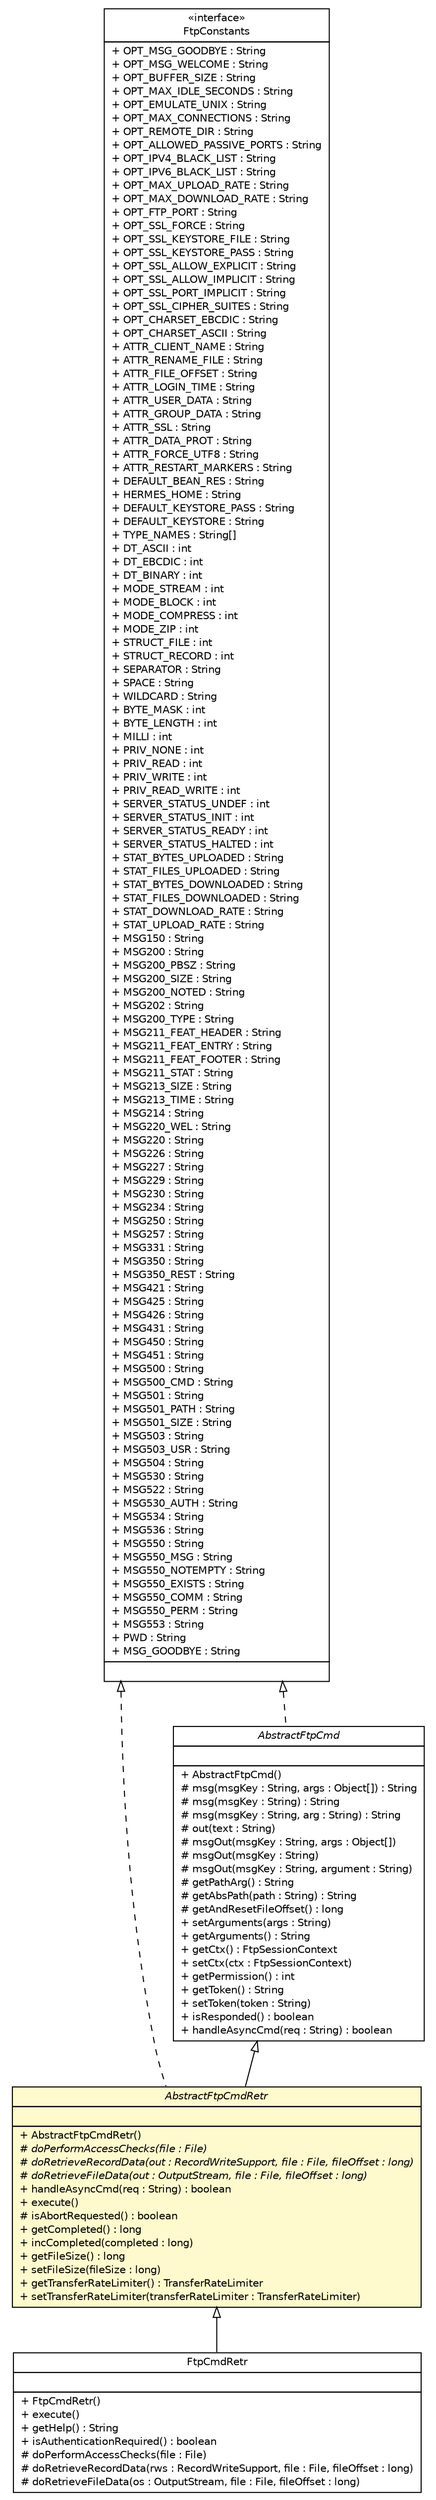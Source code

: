#!/usr/local/bin/dot
#
# Class diagram 
# Generated by UMLGraph version 5.1 (http://www.umlgraph.org/)
#

digraph G {
	edge [fontname="Helvetica",fontsize=10,labelfontname="Helvetica",labelfontsize=10];
	node [fontname="Helvetica",fontsize=10,shape=plaintext];
	nodesep=0.25;
	ranksep=0.5;
	// com.apporiented.hermesftp.common.FtpConstants
	c9734 [label=<<table title="com.apporiented.hermesftp.common.FtpConstants" border="0" cellborder="1" cellspacing="0" cellpadding="2" port="p" href="../common/FtpConstants.html">
		<tr><td><table border="0" cellspacing="0" cellpadding="1">
<tr><td align="center" balign="center"> &#171;interface&#187; </td></tr>
<tr><td align="center" balign="center"> FtpConstants </td></tr>
		</table></td></tr>
		<tr><td><table border="0" cellspacing="0" cellpadding="1">
<tr><td align="left" balign="left"> + OPT_MSG_GOODBYE : String </td></tr>
<tr><td align="left" balign="left"> + OPT_MSG_WELCOME : String </td></tr>
<tr><td align="left" balign="left"> + OPT_BUFFER_SIZE : String </td></tr>
<tr><td align="left" balign="left"> + OPT_MAX_IDLE_SECONDS : String </td></tr>
<tr><td align="left" balign="left"> + OPT_EMULATE_UNIX : String </td></tr>
<tr><td align="left" balign="left"> + OPT_MAX_CONNECTIONS : String </td></tr>
<tr><td align="left" balign="left"> + OPT_REMOTE_DIR : String </td></tr>
<tr><td align="left" balign="left"> + OPT_ALLOWED_PASSIVE_PORTS : String </td></tr>
<tr><td align="left" balign="left"> + OPT_IPV4_BLACK_LIST : String </td></tr>
<tr><td align="left" balign="left"> + OPT_IPV6_BLACK_LIST : String </td></tr>
<tr><td align="left" balign="left"> + OPT_MAX_UPLOAD_RATE : String </td></tr>
<tr><td align="left" balign="left"> + OPT_MAX_DOWNLOAD_RATE : String </td></tr>
<tr><td align="left" balign="left"> + OPT_FTP_PORT : String </td></tr>
<tr><td align="left" balign="left"> + OPT_SSL_FORCE : String </td></tr>
<tr><td align="left" balign="left"> + OPT_SSL_KEYSTORE_FILE : String </td></tr>
<tr><td align="left" balign="left"> + OPT_SSL_KEYSTORE_PASS : String </td></tr>
<tr><td align="left" balign="left"> + OPT_SSL_ALLOW_EXPLICIT : String </td></tr>
<tr><td align="left" balign="left"> + OPT_SSL_ALLOW_IMPLICIT : String </td></tr>
<tr><td align="left" balign="left"> + OPT_SSL_PORT_IMPLICIT : String </td></tr>
<tr><td align="left" balign="left"> + OPT_SSL_CIPHER_SUITES : String </td></tr>
<tr><td align="left" balign="left"> + OPT_CHARSET_EBCDIC : String </td></tr>
<tr><td align="left" balign="left"> + OPT_CHARSET_ASCII : String </td></tr>
<tr><td align="left" balign="left"> + ATTR_CLIENT_NAME : String </td></tr>
<tr><td align="left" balign="left"> + ATTR_RENAME_FILE : String </td></tr>
<tr><td align="left" balign="left"> + ATTR_FILE_OFFSET : String </td></tr>
<tr><td align="left" balign="left"> + ATTR_LOGIN_TIME : String </td></tr>
<tr><td align="left" balign="left"> + ATTR_USER_DATA : String </td></tr>
<tr><td align="left" balign="left"> + ATTR_GROUP_DATA : String </td></tr>
<tr><td align="left" balign="left"> + ATTR_SSL : String </td></tr>
<tr><td align="left" balign="left"> + ATTR_DATA_PROT : String </td></tr>
<tr><td align="left" balign="left"> + ATTR_FORCE_UTF8 : String </td></tr>
<tr><td align="left" balign="left"> + ATTR_RESTART_MARKERS : String </td></tr>
<tr><td align="left" balign="left"> + DEFAULT_BEAN_RES : String </td></tr>
<tr><td align="left" balign="left"> + HERMES_HOME : String </td></tr>
<tr><td align="left" balign="left"> + DEFAULT_KEYSTORE_PASS : String </td></tr>
<tr><td align="left" balign="left"> + DEFAULT_KEYSTORE : String </td></tr>
<tr><td align="left" balign="left"> + TYPE_NAMES : String[] </td></tr>
<tr><td align="left" balign="left"> + DT_ASCII : int </td></tr>
<tr><td align="left" balign="left"> + DT_EBCDIC : int </td></tr>
<tr><td align="left" balign="left"> + DT_BINARY : int </td></tr>
<tr><td align="left" balign="left"> + MODE_STREAM : int </td></tr>
<tr><td align="left" balign="left"> + MODE_BLOCK : int </td></tr>
<tr><td align="left" balign="left"> + MODE_COMPRESS : int </td></tr>
<tr><td align="left" balign="left"> + MODE_ZIP : int </td></tr>
<tr><td align="left" balign="left"> + STRUCT_FILE : int </td></tr>
<tr><td align="left" balign="left"> + STRUCT_RECORD : int </td></tr>
<tr><td align="left" balign="left"> + SEPARATOR : String </td></tr>
<tr><td align="left" balign="left"> + SPACE : String </td></tr>
<tr><td align="left" balign="left"> + WILDCARD : String </td></tr>
<tr><td align="left" balign="left"> + BYTE_MASK : int </td></tr>
<tr><td align="left" balign="left"> + BYTE_LENGTH : int </td></tr>
<tr><td align="left" balign="left"> + MILLI : int </td></tr>
<tr><td align="left" balign="left"> + PRIV_NONE : int </td></tr>
<tr><td align="left" balign="left"> + PRIV_READ : int </td></tr>
<tr><td align="left" balign="left"> + PRIV_WRITE : int </td></tr>
<tr><td align="left" balign="left"> + PRIV_READ_WRITE : int </td></tr>
<tr><td align="left" balign="left"> + SERVER_STATUS_UNDEF : int </td></tr>
<tr><td align="left" balign="left"> + SERVER_STATUS_INIT : int </td></tr>
<tr><td align="left" balign="left"> + SERVER_STATUS_READY : int </td></tr>
<tr><td align="left" balign="left"> + SERVER_STATUS_HALTED : int </td></tr>
<tr><td align="left" balign="left"> + STAT_BYTES_UPLOADED : String </td></tr>
<tr><td align="left" balign="left"> + STAT_FILES_UPLOADED : String </td></tr>
<tr><td align="left" balign="left"> + STAT_BYTES_DOWNLOADED : String </td></tr>
<tr><td align="left" balign="left"> + STAT_FILES_DOWNLOADED : String </td></tr>
<tr><td align="left" balign="left"> + STAT_DOWNLOAD_RATE : String </td></tr>
<tr><td align="left" balign="left"> + STAT_UPLOAD_RATE : String </td></tr>
<tr><td align="left" balign="left"> + MSG150 : String </td></tr>
<tr><td align="left" balign="left"> + MSG200 : String </td></tr>
<tr><td align="left" balign="left"> + MSG200_PBSZ : String </td></tr>
<tr><td align="left" balign="left"> + MSG200_SIZE : String </td></tr>
<tr><td align="left" balign="left"> + MSG200_NOTED : String </td></tr>
<tr><td align="left" balign="left"> + MSG202 : String </td></tr>
<tr><td align="left" balign="left"> + MSG200_TYPE : String </td></tr>
<tr><td align="left" balign="left"> + MSG211_FEAT_HEADER : String </td></tr>
<tr><td align="left" balign="left"> + MSG211_FEAT_ENTRY : String </td></tr>
<tr><td align="left" balign="left"> + MSG211_FEAT_FOOTER : String </td></tr>
<tr><td align="left" balign="left"> + MSG211_STAT : String </td></tr>
<tr><td align="left" balign="left"> + MSG213_SIZE : String </td></tr>
<tr><td align="left" balign="left"> + MSG213_TIME : String </td></tr>
<tr><td align="left" balign="left"> + MSG214 : String </td></tr>
<tr><td align="left" balign="left"> + MSG220_WEL : String </td></tr>
<tr><td align="left" balign="left"> + MSG220 : String </td></tr>
<tr><td align="left" balign="left"> + MSG226 : String </td></tr>
<tr><td align="left" balign="left"> + MSG227 : String </td></tr>
<tr><td align="left" balign="left"> + MSG229 : String </td></tr>
<tr><td align="left" balign="left"> + MSG230 : String </td></tr>
<tr><td align="left" balign="left"> + MSG234 : String </td></tr>
<tr><td align="left" balign="left"> + MSG250 : String </td></tr>
<tr><td align="left" balign="left"> + MSG257 : String </td></tr>
<tr><td align="left" balign="left"> + MSG331 : String </td></tr>
<tr><td align="left" balign="left"> + MSG350 : String </td></tr>
<tr><td align="left" balign="left"> + MSG350_REST : String </td></tr>
<tr><td align="left" balign="left"> + MSG421 : String </td></tr>
<tr><td align="left" balign="left"> + MSG425 : String </td></tr>
<tr><td align="left" balign="left"> + MSG426 : String </td></tr>
<tr><td align="left" balign="left"> + MSG431 : String </td></tr>
<tr><td align="left" balign="left"> + MSG450 : String </td></tr>
<tr><td align="left" balign="left"> + MSG451 : String </td></tr>
<tr><td align="left" balign="left"> + MSG500 : String </td></tr>
<tr><td align="left" balign="left"> + MSG500_CMD : String </td></tr>
<tr><td align="left" balign="left"> + MSG501 : String </td></tr>
<tr><td align="left" balign="left"> + MSG501_PATH : String </td></tr>
<tr><td align="left" balign="left"> + MSG501_SIZE : String </td></tr>
<tr><td align="left" balign="left"> + MSG503 : String </td></tr>
<tr><td align="left" balign="left"> + MSG503_USR : String </td></tr>
<tr><td align="left" balign="left"> + MSG504 : String </td></tr>
<tr><td align="left" balign="left"> + MSG530 : String </td></tr>
<tr><td align="left" balign="left"> + MSG522 : String </td></tr>
<tr><td align="left" balign="left"> + MSG530_AUTH : String </td></tr>
<tr><td align="left" balign="left"> + MSG534 : String </td></tr>
<tr><td align="left" balign="left"> + MSG536 : String </td></tr>
<tr><td align="left" balign="left"> + MSG550 : String </td></tr>
<tr><td align="left" balign="left"> + MSG550_MSG : String </td></tr>
<tr><td align="left" balign="left"> + MSG550_NOTEMPTY : String </td></tr>
<tr><td align="left" balign="left"> + MSG550_EXISTS : String </td></tr>
<tr><td align="left" balign="left"> + MSG550_COMM : String </td></tr>
<tr><td align="left" balign="left"> + MSG550_PERM : String </td></tr>
<tr><td align="left" balign="left"> + MSG553 : String </td></tr>
<tr><td align="left" balign="left"> + PWD : String </td></tr>
<tr><td align="left" balign="left"> + MSG_GOODBYE : String </td></tr>
		</table></td></tr>
		<tr><td><table border="0" cellspacing="0" cellpadding="1">
<tr><td align="left" balign="left">  </td></tr>
		</table></td></tr>
		</table>>, fontname="Helvetica", fontcolor="black", fontsize=10.0];
	// com.apporiented.hermesftp.cmd.AbstractFtpCmdRetr
	c9769 [label=<<table title="com.apporiented.hermesftp.cmd.AbstractFtpCmdRetr" border="0" cellborder="1" cellspacing="0" cellpadding="2" port="p" bgcolor="lemonChiffon" href="./AbstractFtpCmdRetr.html">
		<tr><td><table border="0" cellspacing="0" cellpadding="1">
<tr><td align="center" balign="center"><font face="Helvetica-Oblique"> AbstractFtpCmdRetr </font></td></tr>
		</table></td></tr>
		<tr><td><table border="0" cellspacing="0" cellpadding="1">
<tr><td align="left" balign="left">  </td></tr>
		</table></td></tr>
		<tr><td><table border="0" cellspacing="0" cellpadding="1">
<tr><td align="left" balign="left"> + AbstractFtpCmdRetr() </td></tr>
<tr><td align="left" balign="left"><font face="Helvetica-Oblique" point-size="10.0"> # doPerformAccessChecks(file : File) </font></td></tr>
<tr><td align="left" balign="left"><font face="Helvetica-Oblique" point-size="10.0"> # doRetrieveRecordData(out : RecordWriteSupport, file : File, fileOffset : long) </font></td></tr>
<tr><td align="left" balign="left"><font face="Helvetica-Oblique" point-size="10.0"> # doRetrieveFileData(out : OutputStream, file : File, fileOffset : long) </font></td></tr>
<tr><td align="left" balign="left"> + handleAsyncCmd(req : String) : boolean </td></tr>
<tr><td align="left" balign="left"> + execute() </td></tr>
<tr><td align="left" balign="left"> # isAbortRequested() : boolean </td></tr>
<tr><td align="left" balign="left"> + getCompleted() : long </td></tr>
<tr><td align="left" balign="left"> + incCompleted(completed : long) </td></tr>
<tr><td align="left" balign="left"> + getFileSize() : long </td></tr>
<tr><td align="left" balign="left"> + setFileSize(fileSize : long) </td></tr>
<tr><td align="left" balign="left"> + getTransferRateLimiter() : TransferRateLimiter </td></tr>
<tr><td align="left" balign="left"> + setTransferRateLimiter(transferRateLimiter : TransferRateLimiter) </td></tr>
		</table></td></tr>
		</table>>, fontname="Helvetica", fontcolor="black", fontsize=10.0];
	// com.apporiented.hermesftp.cmd.AbstractFtpCmd
	c9770 [label=<<table title="com.apporiented.hermesftp.cmd.AbstractFtpCmd" border="0" cellborder="1" cellspacing="0" cellpadding="2" port="p" href="./AbstractFtpCmd.html">
		<tr><td><table border="0" cellspacing="0" cellpadding="1">
<tr><td align="center" balign="center"><font face="Helvetica-Oblique"> AbstractFtpCmd </font></td></tr>
		</table></td></tr>
		<tr><td><table border="0" cellspacing="0" cellpadding="1">
<tr><td align="left" balign="left">  </td></tr>
		</table></td></tr>
		<tr><td><table border="0" cellspacing="0" cellpadding="1">
<tr><td align="left" balign="left"> + AbstractFtpCmd() </td></tr>
<tr><td align="left" balign="left"> # msg(msgKey : String, args : Object[]) : String </td></tr>
<tr><td align="left" balign="left"> # msg(msgKey : String) : String </td></tr>
<tr><td align="left" balign="left"> # msg(msgKey : String, arg : String) : String </td></tr>
<tr><td align="left" balign="left"> # out(text : String) </td></tr>
<tr><td align="left" balign="left"> # msgOut(msgKey : String, args : Object[]) </td></tr>
<tr><td align="left" balign="left"> # msgOut(msgKey : String) </td></tr>
<tr><td align="left" balign="left"> # msgOut(msgKey : String, argument : String) </td></tr>
<tr><td align="left" balign="left"> # getPathArg() : String </td></tr>
<tr><td align="left" balign="left"> # getAbsPath(path : String) : String </td></tr>
<tr><td align="left" balign="left"> # getAndResetFileOffset() : long </td></tr>
<tr><td align="left" balign="left"> + setArguments(args : String) </td></tr>
<tr><td align="left" balign="left"> + getArguments() : String </td></tr>
<tr><td align="left" balign="left"> + getCtx() : FtpSessionContext </td></tr>
<tr><td align="left" balign="left"> + setCtx(ctx : FtpSessionContext) </td></tr>
<tr><td align="left" balign="left"> + getPermission() : int </td></tr>
<tr><td align="left" balign="left"> + getToken() : String </td></tr>
<tr><td align="left" balign="left"> + setToken(token : String) </td></tr>
<tr><td align="left" balign="left"> + isResponded() : boolean </td></tr>
<tr><td align="left" balign="left"> + handleAsyncCmd(req : String) : boolean </td></tr>
		</table></td></tr>
		</table>>, fontname="Helvetica", fontcolor="black", fontsize=10.0];
	// com.apporiented.hermesftp.cmd.impl.FtpCmdRetr
	c9802 [label=<<table title="com.apporiented.hermesftp.cmd.impl.FtpCmdRetr" border="0" cellborder="1" cellspacing="0" cellpadding="2" port="p" href="./impl/FtpCmdRetr.html">
		<tr><td><table border="0" cellspacing="0" cellpadding="1">
<tr><td align="center" balign="center"> FtpCmdRetr </td></tr>
		</table></td></tr>
		<tr><td><table border="0" cellspacing="0" cellpadding="1">
<tr><td align="left" balign="left">  </td></tr>
		</table></td></tr>
		<tr><td><table border="0" cellspacing="0" cellpadding="1">
<tr><td align="left" balign="left"> + FtpCmdRetr() </td></tr>
<tr><td align="left" balign="left"> + execute() </td></tr>
<tr><td align="left" balign="left"> + getHelp() : String </td></tr>
<tr><td align="left" balign="left"> + isAuthenticationRequired() : boolean </td></tr>
<tr><td align="left" balign="left"> # doPerformAccessChecks(file : File) </td></tr>
<tr><td align="left" balign="left"> # doRetrieveRecordData(rws : RecordWriteSupport, file : File, fileOffset : long) </td></tr>
<tr><td align="left" balign="left"> # doRetrieveFileData(os : OutputStream, file : File, fileOffset : long) </td></tr>
		</table></td></tr>
		</table>>, fontname="Helvetica", fontcolor="black", fontsize=10.0];
	//com.apporiented.hermesftp.cmd.AbstractFtpCmdRetr extends com.apporiented.hermesftp.cmd.AbstractFtpCmd
	c9770:p -> c9769:p [dir=back,arrowtail=empty];
	//com.apporiented.hermesftp.cmd.AbstractFtpCmdRetr implements com.apporiented.hermesftp.common.FtpConstants
	c9734:p -> c9769:p [dir=back,arrowtail=empty,style=dashed];
	//com.apporiented.hermesftp.cmd.AbstractFtpCmd implements com.apporiented.hermesftp.common.FtpConstants
	c9734:p -> c9770:p [dir=back,arrowtail=empty,style=dashed];
	//com.apporiented.hermesftp.cmd.impl.FtpCmdRetr extends com.apporiented.hermesftp.cmd.AbstractFtpCmdRetr
	c9769:p -> c9802:p [dir=back,arrowtail=empty];
}

